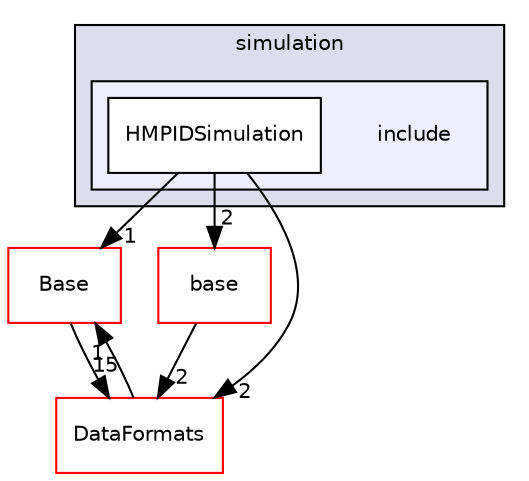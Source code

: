 digraph "/home/travis/build/AliceO2Group/AliceO2/Detectors/HMPID/simulation/include" {
  bgcolor=transparent;
  compound=true
  node [ fontsize="10", fontname="Helvetica"];
  edge [ labelfontsize="10", labelfontname="Helvetica"];
  subgraph clusterdir_500f0d71cadd529ffa10e3c2241cfe90 {
    graph [ bgcolor="#ddddee", pencolor="black", label="simulation" fontname="Helvetica", fontsize="10", URL="dir_500f0d71cadd529ffa10e3c2241cfe90.html"]
  subgraph clusterdir_94519519beeff5880967868b09df99b1 {
    graph [ bgcolor="#eeeeff", pencolor="black", label="" URL="dir_94519519beeff5880967868b09df99b1.html"];
    dir_94519519beeff5880967868b09df99b1 [shape=plaintext label="include"];
    dir_5d2d37a2978e810e402a04e5d0070ead [shape=box label="HMPIDSimulation" color="black" fillcolor="white" style="filled" URL="dir_5d2d37a2978e810e402a04e5d0070ead.html"];
  }
  }
  dir_37c90836491b695b472bf98d1be8336b [shape=box label="Base" color="red" URL="dir_37c90836491b695b472bf98d1be8336b.html"];
  dir_939a9b59c9e8f57b8b7a2a3b29b6e0eb [shape=box label="base" color="red" URL="dir_939a9b59c9e8f57b8b7a2a3b29b6e0eb.html"];
  dir_2171f7ec022c5423887b07c69b2f5b48 [shape=box label="DataFormats" color="red" URL="dir_2171f7ec022c5423887b07c69b2f5b48.html"];
  dir_37c90836491b695b472bf98d1be8336b->dir_2171f7ec022c5423887b07c69b2f5b48 [headlabel="15", labeldistance=1.5 headhref="dir_000293_000090.html"];
  dir_5d2d37a2978e810e402a04e5d0070ead->dir_37c90836491b695b472bf98d1be8336b [headlabel="1", labeldistance=1.5 headhref="dir_000314_000293.html"];
  dir_5d2d37a2978e810e402a04e5d0070ead->dir_939a9b59c9e8f57b8b7a2a3b29b6e0eb [headlabel="2", labeldistance=1.5 headhref="dir_000314_000148.html"];
  dir_5d2d37a2978e810e402a04e5d0070ead->dir_2171f7ec022c5423887b07c69b2f5b48 [headlabel="2", labeldistance=1.5 headhref="dir_000314_000090.html"];
  dir_939a9b59c9e8f57b8b7a2a3b29b6e0eb->dir_2171f7ec022c5423887b07c69b2f5b48 [headlabel="2", labeldistance=1.5 headhref="dir_000148_000090.html"];
  dir_2171f7ec022c5423887b07c69b2f5b48->dir_37c90836491b695b472bf98d1be8336b [headlabel="1", labeldistance=1.5 headhref="dir_000090_000293.html"];
}
